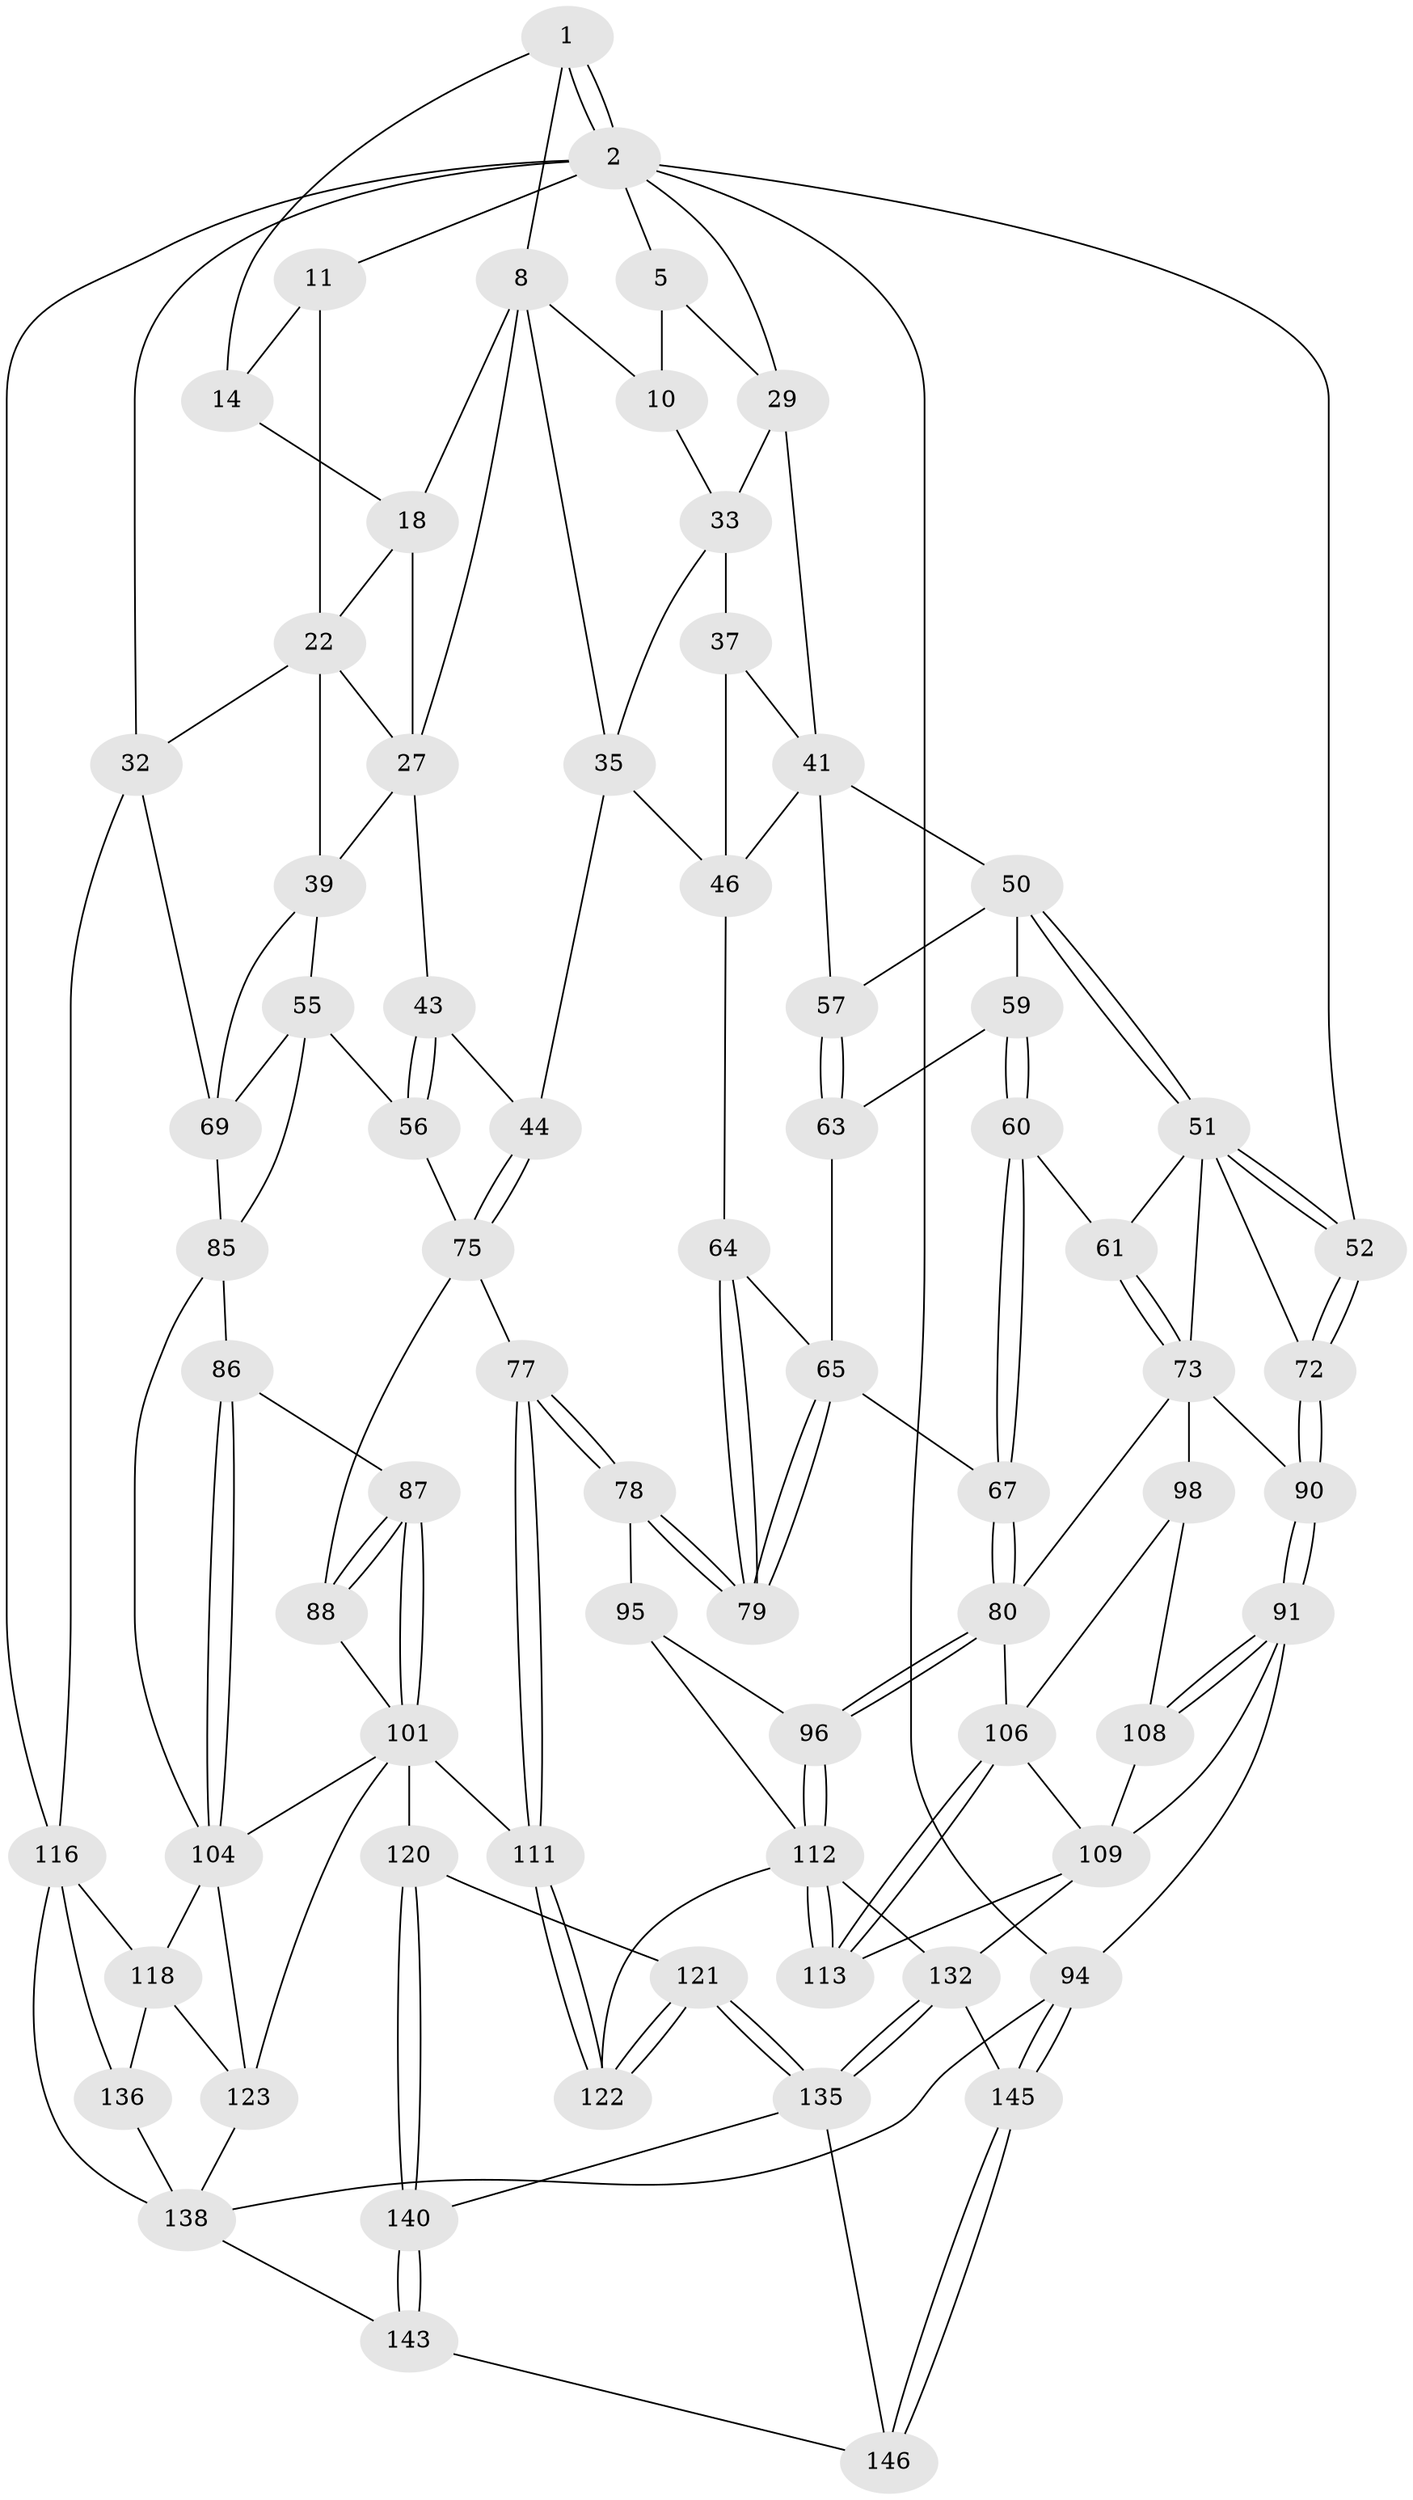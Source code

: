 // original degree distribution, {4: 0.23809523809523808, 6: 0.24489795918367346, 5: 0.4897959183673469, 3: 0.027210884353741496}
// Generated by graph-tools (version 1.1) at 2025/17/03/09/25 04:17:22]
// undirected, 73 vertices, 169 edges
graph export_dot {
graph [start="1"]
  node [color=gray90,style=filled];
  1 [pos="+0.32221265310996006+0",super="+7"];
  2 [pos="+0+0",super="+13+3"];
  5 [pos="+0.2700218597713259+0",super="+21+6"];
  8 [pos="+0.5639705978406866+0.017341359245467203",super="+9+19"];
  10 [pos="+0.3742472978959201+0.0754363902083607",super="+20"];
  11 [pos="+0.9896875066145284+0",super="+12+15"];
  14 [pos="+0.7631584611194153+0",super="+17"];
  18 [pos="+0.7820750365716623+0.056608507847229636",super="+26"];
  22 [pos="+0.9647010084180017+0.042361946640418306",super="+23"];
  27 [pos="+0.7768777246867601+0.192439996439273",super="+28+49"];
  29 [pos="+0.25304190530304815+0.09736637711975615",super="+30"];
  32 [pos="+1+0.21984053978903093",super="+68"];
  33 [pos="+0.3253671750006839+0.09274246669312955",super="+36+34"];
  35 [pos="+0.5226331123006016+0.22061481828346488",super="+45"];
  37 [pos="+0.3004793752987195+0.16921930502808696",super="+38"];
  39 [pos="+1+0.22436619332996333",super="+53"];
  41 [pos="+0.2508253684627999+0.1998327537855861",super="+48+42"];
  43 [pos="+0.663666709067278+0.24803944354823088"];
  44 [pos="+0.5308423193433816+0.2539968097198264"];
  46 [pos="+0.5024179841469898+0.2545598728031879",super="+47"];
  50 [pos="+0.20483560458724806+0.22093005557417553",super="+58"];
  51 [pos="+0.06729405730921524+0.30676690950722246",super="+62"];
  52 [pos="+0+0.10140243536807045"];
  55 [pos="+0.82913459270886+0.3674332815601026",super="+84"];
  56 [pos="+0.8023671241758239+0.3696442622011703"];
  57 [pos="+0.315591042698947+0.30127447362092535"];
  59 [pos="+0.19624605188641359+0.32510697567925956"];
  60 [pos="+0.16111017711429687+0.3723014322818978"];
  61 [pos="+0.14873632559357644+0.3718330835201394"];
  63 [pos="+0.2888162054921467+0.3582940731835773"];
  64 [pos="+0.3930937864828011+0.36871403925422314"];
  65 [pos="+0.3235280387767801+0.42219991327618955",super="+66"];
  67 [pos="+0.24290787810208747+0.4760305590898823"];
  69 [pos="+1+0.4162624291378866",super="+70"];
  72 [pos="+0+0.40225621937262945"];
  73 [pos="+0.12490395830940502+0.4705619795350677",super="+74+82"];
  75 [pos="+0.5523950802797069+0.3854407523935651",super="+83+76"];
  77 [pos="+0.5007388545836753+0.5497416959201572"];
  78 [pos="+0.49217900438338935+0.5488723723263299"];
  79 [pos="+0.40058785929779483+0.4698587294856882"];
  80 [pos="+0.24161862411535534+0.48353100987599884",super="+81"];
  85 [pos="+0.8739427342564052+0.5296074364213854",super="+89"];
  86 [pos="+0.7723137415797492+0.5098862320669298"];
  87 [pos="+0.7522529594081002+0.5009441049235702"];
  88 [pos="+0.7368661629138873+0.47252888725239395",super="+100"];
  90 [pos="+0+0.4938229648720227"];
  91 [pos="+0+0.6015880280152996",super="+92"];
  94 [pos="+0+1"];
  95 [pos="+0.4879368137404293+0.5495693212119628"];
  96 [pos="+0.31852016824367413+0.5541926439823104"];
  98 [pos="+0.11139275212920603+0.5334049156503068",super="+99"];
  101 [pos="+0.7085175707330631+0.5900666614197849",super="+102"];
  104 [pos="+0.7805835583753885+0.604321798202035",super="+105+114"];
  106 [pos="+0.2233224826312686+0.5045763663533361",super="+107"];
  108 [pos="+0.057087955315342755+0.6013011704793532",super="+110"];
  109 [pos="+0.13440818010400907+0.6492060405159982",super="+115"];
  111 [pos="+0.5031233716688518+0.5543428528289395"];
  112 [pos="+0.2738902375295945+0.7043677167353448",super="+127"];
  113 [pos="+0.22016987167240853+0.6754369055145029"];
  116 [pos="+1+0.7078585677968603",super="+117+126"];
  118 [pos="+1+0.7098464426247044",super="+125"];
  120 [pos="+0.6276655909347243+0.8053127009791704"];
  121 [pos="+0.5500575520108938+0.7773128445350973"];
  122 [pos="+0.5120607182344526+0.6969870234634982"];
  123 [pos="+0.7576365394533973+0.8152533168833233",super="+124"];
  132 [pos="+0.2757533682747332+0.7944637737082804",super="+133"];
  135 [pos="+0.43671838323751044+0.8668488775275761",super="+141"];
  136 [pos="+0.9424227470485576+0.9599110540692983",super="+137+147"];
  138 [pos="+0.8046405855825811+1",super="+139"];
  140 [pos="+0.5531816550186258+1"];
  143 [pos="+0.56027895444048+1"];
  145 [pos="+0.1547504681659064+1"];
  146 [pos="+0.2966467783466901+1"];
  1 -- 2;
  1 -- 2;
  1 -- 8;
  1 -- 14;
  2 -- 94;
  2 -- 32;
  2 -- 11;
  2 -- 116;
  2 -- 5;
  2 -- 52;
  2 -- 29;
  5 -- 29;
  5 -- 10 [weight=2];
  8 -- 10;
  8 -- 35;
  8 -- 18;
  8 -- 27;
  10 -- 33;
  11 -- 22 [weight=3];
  11 -- 14;
  14 -- 18;
  18 -- 27;
  18 -- 22;
  22 -- 32;
  22 -- 39 [weight=2];
  22 -- 27;
  27 -- 43;
  27 -- 39;
  29 -- 41;
  29 -- 33;
  32 -- 116;
  32 -- 69;
  33 -- 35;
  33 -- 37 [weight=2];
  35 -- 44;
  35 -- 46;
  37 -- 41;
  37 -- 46;
  39 -- 55;
  39 -- 69;
  41 -- 57;
  41 -- 50;
  41 -- 46;
  43 -- 44;
  43 -- 56;
  43 -- 56;
  44 -- 75;
  44 -- 75;
  46 -- 64;
  50 -- 51;
  50 -- 51;
  50 -- 57;
  50 -- 59;
  51 -- 52;
  51 -- 52;
  51 -- 72;
  51 -- 73;
  51 -- 61;
  52 -- 72;
  52 -- 72;
  55 -- 56;
  55 -- 85;
  55 -- 69;
  56 -- 75;
  57 -- 63;
  57 -- 63;
  59 -- 60;
  59 -- 60;
  59 -- 63;
  60 -- 61;
  60 -- 67;
  60 -- 67;
  61 -- 73;
  61 -- 73;
  63 -- 65;
  64 -- 65;
  64 -- 79;
  64 -- 79;
  65 -- 79;
  65 -- 79;
  65 -- 67;
  67 -- 80;
  67 -- 80;
  69 -- 85;
  72 -- 90;
  72 -- 90;
  73 -- 90;
  73 -- 80;
  73 -- 98 [weight=2];
  75 -- 88 [weight=2];
  75 -- 77;
  77 -- 78;
  77 -- 78;
  77 -- 111;
  77 -- 111;
  78 -- 79;
  78 -- 79;
  78 -- 95;
  80 -- 96;
  80 -- 96;
  80 -- 106;
  85 -- 86;
  85 -- 104;
  86 -- 87;
  86 -- 104;
  86 -- 104;
  87 -- 88;
  87 -- 88;
  87 -- 101;
  87 -- 101;
  88 -- 101;
  90 -- 91;
  90 -- 91;
  91 -- 108;
  91 -- 108;
  91 -- 109;
  91 -- 94;
  94 -- 145;
  94 -- 145;
  94 -- 138;
  95 -- 96;
  95 -- 112;
  96 -- 112;
  96 -- 112;
  98 -- 106;
  98 -- 108;
  101 -- 104;
  101 -- 123;
  101 -- 120;
  101 -- 111;
  104 -- 123;
  104 -- 118;
  106 -- 113;
  106 -- 113;
  106 -- 109;
  108 -- 109;
  109 -- 113;
  109 -- 132;
  111 -- 122;
  111 -- 122;
  112 -- 113;
  112 -- 113;
  112 -- 122;
  112 -- 132;
  116 -- 136 [weight=2];
  116 -- 118;
  116 -- 138;
  118 -- 136;
  118 -- 123;
  120 -- 121;
  120 -- 140;
  120 -- 140;
  121 -- 122;
  121 -- 122;
  121 -- 135;
  121 -- 135;
  123 -- 138;
  132 -- 135 [weight=2];
  132 -- 135;
  132 -- 145;
  135 -- 146;
  135 -- 140;
  136 -- 138 [weight=2];
  138 -- 143;
  140 -- 143;
  140 -- 143;
  143 -- 146;
  145 -- 146;
  145 -- 146;
}
